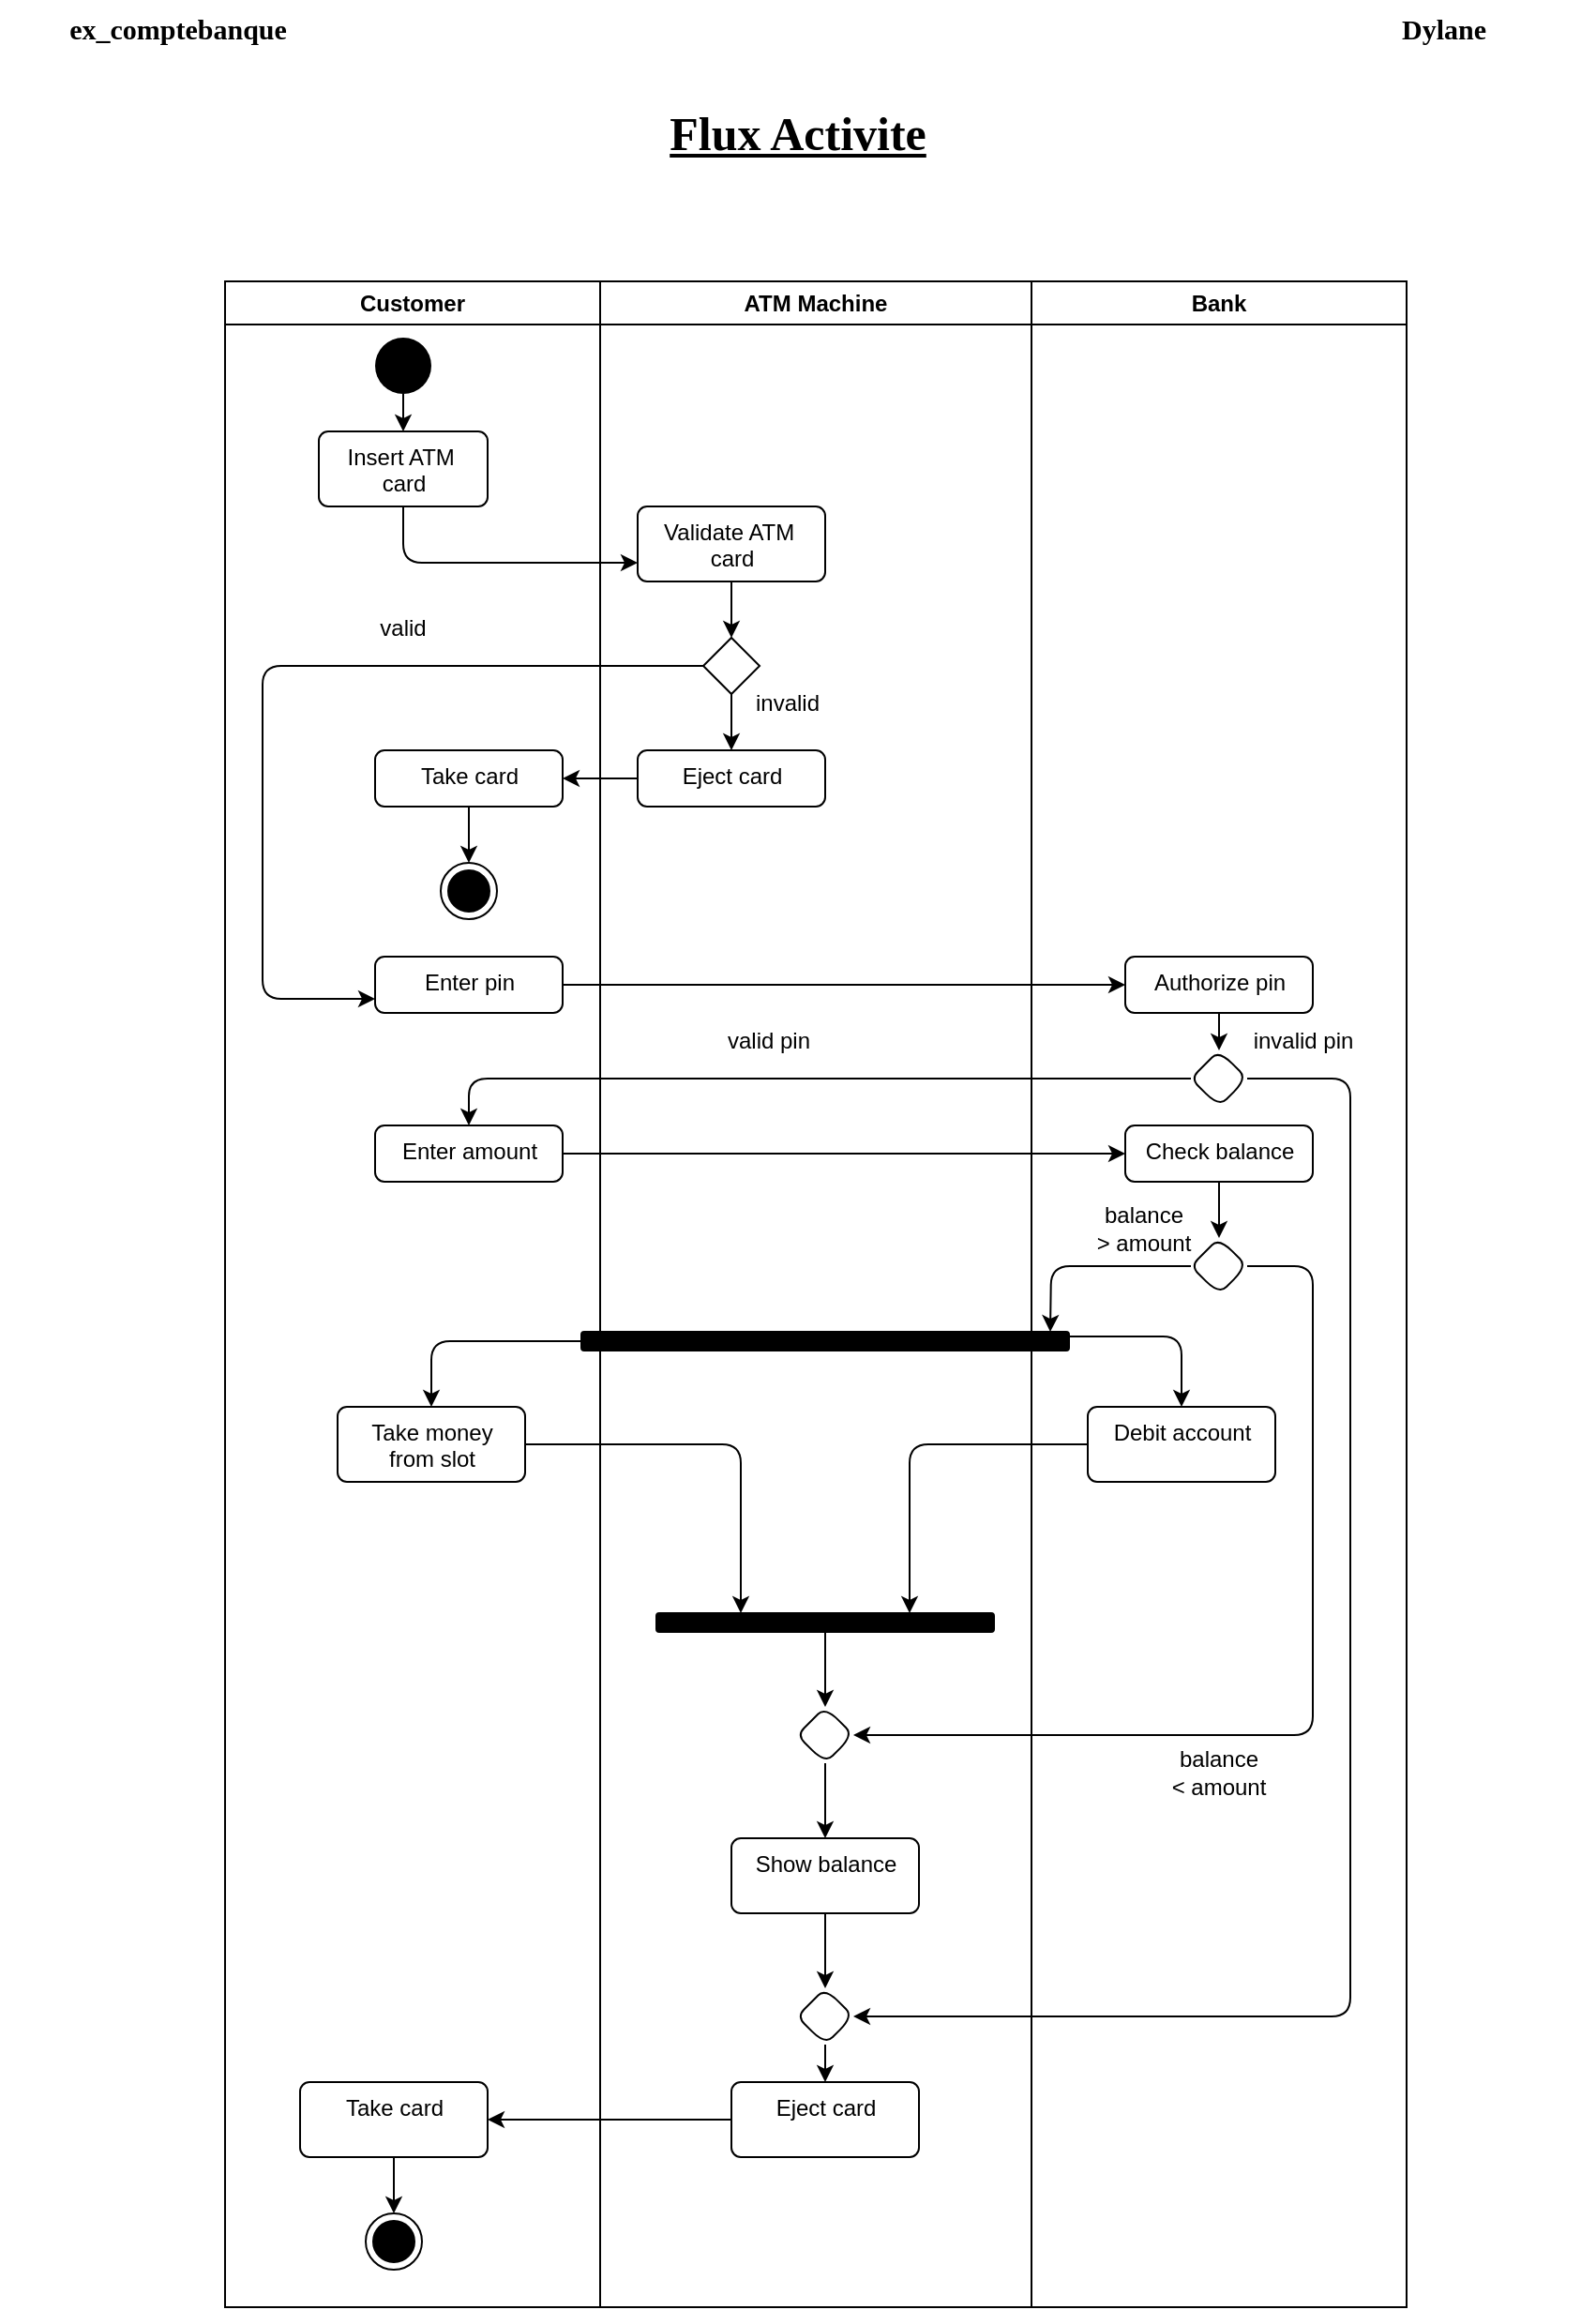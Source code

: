 <mxfile version="26.0.5">
  <diagram name="Page-1" id="e7e014a7-5840-1c2e-5031-d8a46d1fe8dd">
    <mxGraphModel dx="1750" dy="870" grid="1" gridSize="10" guides="1" tooltips="1" connect="1" arrows="1" fold="1" page="1" pageScale="1" pageWidth="850" pageHeight="1400" background="none" math="0" shadow="0">
      <root>
        <mxCell id="0" />
        <mxCell id="1" parent="0" />
        <mxCell id="MgF6TbrkRn9kK3VLW54Z-41" value="Customer" style="swimlane;whiteSpace=wrap;html=1;rounded=0;movable=1;resizable=1;rotatable=1;deletable=1;editable=1;locked=0;connectable=1;" vertex="1" parent="1">
          <mxGeometry x="120" y="160" width="200" height="1080" as="geometry" />
        </mxCell>
        <mxCell id="MgF6TbrkRn9kK3VLW54Z-88" style="edgeStyle=orthogonalEdgeStyle;orthogonalLoop=1;jettySize=auto;html=1;exitX=0.5;exitY=1;exitDx=0;exitDy=0;entryX=0.5;entryY=0;entryDx=0;entryDy=0;" edge="1" parent="MgF6TbrkRn9kK3VLW54Z-41" source="MgF6TbrkRn9kK3VLW54Z-47" target="MgF6TbrkRn9kK3VLW54Z-48">
          <mxGeometry relative="1" as="geometry" />
        </mxCell>
        <mxCell id="MgF6TbrkRn9kK3VLW54Z-47" value="" style="ellipse;fillColor=#000000;strokeColor=none;rounded=0;" vertex="1" parent="MgF6TbrkRn9kK3VLW54Z-41">
          <mxGeometry x="80" y="30" width="30" height="30" as="geometry" />
        </mxCell>
        <mxCell id="MgF6TbrkRn9kK3VLW54Z-48" value="Insert ATM&amp;nbsp;&lt;div&gt;card&lt;/div&gt;" style="html=1;align=center;verticalAlign=top;rounded=1;absoluteArcSize=1;arcSize=10;dashed=0;" vertex="1" parent="MgF6TbrkRn9kK3VLW54Z-41">
          <mxGeometry x="50" y="80" width="90" height="40" as="geometry" />
        </mxCell>
        <mxCell id="MgF6TbrkRn9kK3VLW54Z-64" style="edgeStyle=orthogonalEdgeStyle;orthogonalLoop=1;jettySize=auto;html=1;exitX=0.5;exitY=1;exitDx=0;exitDy=0;entryX=0.5;entryY=0;entryDx=0;entryDy=0;" edge="1" parent="MgF6TbrkRn9kK3VLW54Z-41" source="MgF6TbrkRn9kK3VLW54Z-59" target="MgF6TbrkRn9kK3VLW54Z-62">
          <mxGeometry relative="1" as="geometry" />
        </mxCell>
        <mxCell id="MgF6TbrkRn9kK3VLW54Z-59" value="Take card" style="html=1;align=center;verticalAlign=top;rounded=1;absoluteArcSize=1;arcSize=10;dashed=0;" vertex="1" parent="MgF6TbrkRn9kK3VLW54Z-41">
          <mxGeometry x="80" y="250" width="100" height="30" as="geometry" />
        </mxCell>
        <mxCell id="MgF6TbrkRn9kK3VLW54Z-62" value="" style="ellipse;html=1;shape=endState;fillColor=#000000;strokeColor=#000000;" vertex="1" parent="MgF6TbrkRn9kK3VLW54Z-41">
          <mxGeometry x="115" y="310" width="30" height="30" as="geometry" />
        </mxCell>
        <mxCell id="MgF6TbrkRn9kK3VLW54Z-65" value="Enter pin" style="html=1;align=center;verticalAlign=top;rounded=1;absoluteArcSize=1;arcSize=10;dashed=0;" vertex="1" parent="MgF6TbrkRn9kK3VLW54Z-41">
          <mxGeometry x="80" y="360" width="100" height="30" as="geometry" />
        </mxCell>
        <mxCell id="MgF6TbrkRn9kK3VLW54Z-72" value="Enter amount" style="html=1;align=center;verticalAlign=top;rounded=1;absoluteArcSize=1;arcSize=10;dashed=0;" vertex="1" parent="MgF6TbrkRn9kK3VLW54Z-41">
          <mxGeometry x="80" y="450" width="100" height="30" as="geometry" />
        </mxCell>
        <mxCell id="MgF6TbrkRn9kK3VLW54Z-90" value="valid" style="text;html=1;align=center;verticalAlign=middle;whiteSpace=wrap;rounded=0;" vertex="1" parent="MgF6TbrkRn9kK3VLW54Z-41">
          <mxGeometry x="65" y="170" width="60" height="30" as="geometry" />
        </mxCell>
        <mxCell id="MgF6TbrkRn9kK3VLW54Z-98" value="Take money&lt;div&gt;from slot&lt;/div&gt;&lt;div&gt;&lt;br&gt;&lt;/div&gt;" style="html=1;align=center;verticalAlign=top;rounded=1;absoluteArcSize=1;arcSize=10;dashed=0;" vertex="1" parent="MgF6TbrkRn9kK3VLW54Z-41">
          <mxGeometry x="60" y="600" width="100" height="40" as="geometry" />
        </mxCell>
        <mxCell id="MgF6TbrkRn9kK3VLW54Z-119" style="edgeStyle=orthogonalEdgeStyle;orthogonalLoop=1;jettySize=auto;html=1;exitX=0.5;exitY=1;exitDx=0;exitDy=0;entryX=0.5;entryY=0;entryDx=0;entryDy=0;" edge="1" parent="MgF6TbrkRn9kK3VLW54Z-41" source="MgF6TbrkRn9kK3VLW54Z-117" target="MgF6TbrkRn9kK3VLW54Z-118">
          <mxGeometry relative="1" as="geometry" />
        </mxCell>
        <mxCell id="MgF6TbrkRn9kK3VLW54Z-117" value="&lt;div&gt;Take card&lt;/div&gt;" style="html=1;align=center;verticalAlign=top;rounded=1;absoluteArcSize=1;arcSize=10;fillStyle=auto;" vertex="1" parent="MgF6TbrkRn9kK3VLW54Z-41">
          <mxGeometry x="40" y="960" width="100" height="40" as="geometry" />
        </mxCell>
        <mxCell id="MgF6TbrkRn9kK3VLW54Z-118" value="" style="ellipse;html=1;shape=endState;fillColor=#000000;strokeColor=#000000;" vertex="1" parent="MgF6TbrkRn9kK3VLW54Z-41">
          <mxGeometry x="75" y="1030" width="30" height="30" as="geometry" />
        </mxCell>
        <mxCell id="MgF6TbrkRn9kK3VLW54Z-44" value="Flux Activite" style="text;html=1;align=center;verticalAlign=middle;whiteSpace=wrap;rounded=0;fontStyle=5;fontSize=25;fontFamily=Verdana;" vertex="1" parent="1">
          <mxGeometry x="308" y="51" width="235" height="60" as="geometry" />
        </mxCell>
        <mxCell id="MgF6TbrkRn9kK3VLW54Z-45" value="Bank" style="swimlane;whiteSpace=wrap;html=1;rounded=0;" vertex="1" parent="1">
          <mxGeometry x="550" y="160" width="200" height="1080" as="geometry" />
        </mxCell>
        <mxCell id="MgF6TbrkRn9kK3VLW54Z-71" style="edgeStyle=orthogonalEdgeStyle;orthogonalLoop=1;jettySize=auto;html=1;exitX=0.5;exitY=1;exitDx=0;exitDy=0;entryX=0.5;entryY=0;entryDx=0;entryDy=0;" edge="1" parent="MgF6TbrkRn9kK3VLW54Z-45" source="MgF6TbrkRn9kK3VLW54Z-67" target="MgF6TbrkRn9kK3VLW54Z-69">
          <mxGeometry relative="1" as="geometry" />
        </mxCell>
        <mxCell id="MgF6TbrkRn9kK3VLW54Z-67" value="Authorize pin" style="html=1;align=center;verticalAlign=top;rounded=1;absoluteArcSize=1;arcSize=10;dashed=0;" vertex="1" parent="MgF6TbrkRn9kK3VLW54Z-45">
          <mxGeometry x="50" y="360" width="100" height="30" as="geometry" />
        </mxCell>
        <mxCell id="MgF6TbrkRn9kK3VLW54Z-69" value="" style="rhombus;whiteSpace=wrap;html=1;rounded=1;" vertex="1" parent="MgF6TbrkRn9kK3VLW54Z-45">
          <mxGeometry x="85" y="410" width="30" height="30" as="geometry" />
        </mxCell>
        <mxCell id="MgF6TbrkRn9kK3VLW54Z-77" style="edgeStyle=orthogonalEdgeStyle;orthogonalLoop=1;jettySize=auto;html=1;exitX=0.5;exitY=1;exitDx=0;exitDy=0;entryX=0.5;entryY=0;entryDx=0;entryDy=0;" edge="1" parent="MgF6TbrkRn9kK3VLW54Z-45" source="MgF6TbrkRn9kK3VLW54Z-74" target="MgF6TbrkRn9kK3VLW54Z-76">
          <mxGeometry relative="1" as="geometry" />
        </mxCell>
        <mxCell id="MgF6TbrkRn9kK3VLW54Z-74" value="Check balance" style="html=1;align=center;verticalAlign=top;rounded=1;absoluteArcSize=1;arcSize=10;dashed=0;" vertex="1" parent="MgF6TbrkRn9kK3VLW54Z-45">
          <mxGeometry x="50" y="450" width="100" height="30" as="geometry" />
        </mxCell>
        <mxCell id="MgF6TbrkRn9kK3VLW54Z-95" style="edgeStyle=orthogonalEdgeStyle;orthogonalLoop=1;jettySize=auto;html=1;exitX=0;exitY=0.5;exitDx=0;exitDy=0;" edge="1" parent="MgF6TbrkRn9kK3VLW54Z-45" source="MgF6TbrkRn9kK3VLW54Z-76">
          <mxGeometry relative="1" as="geometry">
            <mxPoint x="10" y="560" as="targetPoint" />
          </mxGeometry>
        </mxCell>
        <mxCell id="MgF6TbrkRn9kK3VLW54Z-76" value="" style="rhombus;whiteSpace=wrap;html=1;rounded=1;" vertex="1" parent="MgF6TbrkRn9kK3VLW54Z-45">
          <mxGeometry x="85" y="510" width="30" height="30" as="geometry" />
        </mxCell>
        <mxCell id="MgF6TbrkRn9kK3VLW54Z-103" style="edgeStyle=orthogonalEdgeStyle;orthogonalLoop=1;jettySize=auto;html=1;exitX=1;exitY=0.25;exitDx=0;exitDy=0;entryX=0.5;entryY=0;entryDx=0;entryDy=0;" edge="1" parent="MgF6TbrkRn9kK3VLW54Z-45" source="MgF6TbrkRn9kK3VLW54Z-92" target="MgF6TbrkRn9kK3VLW54Z-99">
          <mxGeometry relative="1" as="geometry" />
        </mxCell>
        <mxCell id="MgF6TbrkRn9kK3VLW54Z-92" value="" style="whiteSpace=wrap;html=1;rounded=1;shadow=0;comic=0;labelBackgroundColor=none;strokeWidth=1;fillColor=#000000;fontFamily=Verdana;fontSize=12;align=center;rotation=0;" vertex="1" parent="MgF6TbrkRn9kK3VLW54Z-45">
          <mxGeometry x="-240" y="560" width="260" height="10" as="geometry" />
        </mxCell>
        <mxCell id="MgF6TbrkRn9kK3VLW54Z-99" value="&lt;div&gt;Debit account&lt;/div&gt;" style="html=1;align=center;verticalAlign=top;rounded=1;absoluteArcSize=1;arcSize=10;fillStyle=auto;" vertex="1" parent="MgF6TbrkRn9kK3VLW54Z-45">
          <mxGeometry x="30" y="600" width="100" height="40" as="geometry" />
        </mxCell>
        <mxCell id="MgF6TbrkRn9kK3VLW54Z-122" value="balance&lt;div&gt;&amp;lt; amount&lt;/div&gt;" style="text;html=1;align=center;verticalAlign=middle;whiteSpace=wrap;rounded=0;" vertex="1" parent="MgF6TbrkRn9kK3VLW54Z-45">
          <mxGeometry x="70" y="780" width="60" height="30" as="geometry" />
        </mxCell>
        <mxCell id="MgF6TbrkRn9kK3VLW54Z-123" value="balance&lt;div&gt;&amp;gt; amount&lt;/div&gt;" style="text;html=1;align=center;verticalAlign=middle;whiteSpace=wrap;rounded=0;" vertex="1" parent="MgF6TbrkRn9kK3VLW54Z-45">
          <mxGeometry x="30" y="490" width="60" height="30" as="geometry" />
        </mxCell>
        <mxCell id="MgF6TbrkRn9kK3VLW54Z-125" value="invalid pin" style="text;html=1;align=center;verticalAlign=middle;whiteSpace=wrap;rounded=0;" vertex="1" parent="MgF6TbrkRn9kK3VLW54Z-45">
          <mxGeometry x="115" y="390" width="60" height="30" as="geometry" />
        </mxCell>
        <mxCell id="MgF6TbrkRn9kK3VLW54Z-46" value="ATM Machine" style="swimlane;whiteSpace=wrap;html=1;startSize=23;rounded=0;" vertex="1" parent="1">
          <mxGeometry x="320" y="160" width="230" height="1080" as="geometry" />
        </mxCell>
        <mxCell id="MgF6TbrkRn9kK3VLW54Z-55" style="edgeStyle=orthogonalEdgeStyle;orthogonalLoop=1;jettySize=auto;html=1;exitX=0.5;exitY=1;exitDx=0;exitDy=0;entryX=0.5;entryY=0;entryDx=0;entryDy=0;" edge="1" parent="MgF6TbrkRn9kK3VLW54Z-46" source="MgF6TbrkRn9kK3VLW54Z-49" target="MgF6TbrkRn9kK3VLW54Z-51">
          <mxGeometry relative="1" as="geometry" />
        </mxCell>
        <mxCell id="MgF6TbrkRn9kK3VLW54Z-49" value="Validate ATM&amp;nbsp;&lt;div&gt;card&lt;/div&gt;" style="html=1;align=center;verticalAlign=top;rounded=1;absoluteArcSize=1;arcSize=10;dashed=0;" vertex="1" parent="MgF6TbrkRn9kK3VLW54Z-46">
          <mxGeometry x="20" y="120" width="100" height="40" as="geometry" />
        </mxCell>
        <mxCell id="MgF6TbrkRn9kK3VLW54Z-56" style="edgeStyle=orthogonalEdgeStyle;orthogonalLoop=1;jettySize=auto;html=1;exitX=0.5;exitY=1;exitDx=0;exitDy=0;" edge="1" parent="MgF6TbrkRn9kK3VLW54Z-46" source="MgF6TbrkRn9kK3VLW54Z-51">
          <mxGeometry relative="1" as="geometry">
            <mxPoint x="69.692" y="220.308" as="targetPoint" />
          </mxGeometry>
        </mxCell>
        <mxCell id="MgF6TbrkRn9kK3VLW54Z-58" style="edgeStyle=orthogonalEdgeStyle;orthogonalLoop=1;jettySize=auto;html=1;exitX=0.5;exitY=1;exitDx=0;exitDy=0;" edge="1" parent="MgF6TbrkRn9kK3VLW54Z-46" source="MgF6TbrkRn9kK3VLW54Z-51" target="MgF6TbrkRn9kK3VLW54Z-52">
          <mxGeometry relative="1" as="geometry" />
        </mxCell>
        <mxCell id="MgF6TbrkRn9kK3VLW54Z-51" value="" style="rhombus;whiteSpace=wrap;html=1;rounded=0;" vertex="1" parent="MgF6TbrkRn9kK3VLW54Z-46">
          <mxGeometry x="55" y="190" width="30" height="30" as="geometry" />
        </mxCell>
        <mxCell id="MgF6TbrkRn9kK3VLW54Z-52" value="Eject card" style="html=1;align=center;verticalAlign=top;rounded=1;absoluteArcSize=1;arcSize=10;dashed=0;" vertex="1" parent="MgF6TbrkRn9kK3VLW54Z-46">
          <mxGeometry x="20" y="250" width="100" height="30" as="geometry" />
        </mxCell>
        <mxCell id="MgF6TbrkRn9kK3VLW54Z-89" value="invalid" style="text;html=1;align=center;verticalAlign=middle;whiteSpace=wrap;rounded=0;" vertex="1" parent="MgF6TbrkRn9kK3VLW54Z-46">
          <mxGeometry x="70" y="210" width="60" height="30" as="geometry" />
        </mxCell>
        <mxCell id="MgF6TbrkRn9kK3VLW54Z-108" style="edgeStyle=orthogonalEdgeStyle;orthogonalLoop=1;jettySize=auto;html=1;exitX=0.5;exitY=1;exitDx=0;exitDy=0;" edge="1" parent="MgF6TbrkRn9kK3VLW54Z-46" source="MgF6TbrkRn9kK3VLW54Z-94" target="MgF6TbrkRn9kK3VLW54Z-106">
          <mxGeometry relative="1" as="geometry" />
        </mxCell>
        <mxCell id="MgF6TbrkRn9kK3VLW54Z-94" value="" style="whiteSpace=wrap;html=1;rounded=1;shadow=0;comic=0;labelBackgroundColor=none;strokeWidth=1;fillColor=#000000;fontFamily=Verdana;fontSize=12;align=center;rotation=0;" vertex="1" parent="MgF6TbrkRn9kK3VLW54Z-46">
          <mxGeometry x="30" y="710" width="180" height="10" as="geometry" />
        </mxCell>
        <mxCell id="MgF6TbrkRn9kK3VLW54Z-111" style="edgeStyle=orthogonalEdgeStyle;orthogonalLoop=1;jettySize=auto;html=1;exitX=0.5;exitY=1;exitDx=0;exitDy=0;entryX=0.5;entryY=0;entryDx=0;entryDy=0;" edge="1" parent="MgF6TbrkRn9kK3VLW54Z-46" source="MgF6TbrkRn9kK3VLW54Z-106" target="MgF6TbrkRn9kK3VLW54Z-110">
          <mxGeometry relative="1" as="geometry" />
        </mxCell>
        <mxCell id="MgF6TbrkRn9kK3VLW54Z-106" value="" style="rhombus;whiteSpace=wrap;html=1;rounded=1;" vertex="1" parent="MgF6TbrkRn9kK3VLW54Z-46">
          <mxGeometry x="105" y="760" width="30" height="30" as="geometry" />
        </mxCell>
        <mxCell id="MgF6TbrkRn9kK3VLW54Z-113" style="edgeStyle=orthogonalEdgeStyle;orthogonalLoop=1;jettySize=auto;html=1;exitX=0.5;exitY=1;exitDx=0;exitDy=0;entryX=0.5;entryY=0;entryDx=0;entryDy=0;" edge="1" parent="MgF6TbrkRn9kK3VLW54Z-46" source="MgF6TbrkRn9kK3VLW54Z-110" target="MgF6TbrkRn9kK3VLW54Z-112">
          <mxGeometry relative="1" as="geometry" />
        </mxCell>
        <mxCell id="MgF6TbrkRn9kK3VLW54Z-110" value="&lt;div&gt;Show balance&lt;/div&gt;" style="html=1;align=center;verticalAlign=top;rounded=1;absoluteArcSize=1;arcSize=10;fillStyle=auto;" vertex="1" parent="MgF6TbrkRn9kK3VLW54Z-46">
          <mxGeometry x="70" y="830" width="100" height="40" as="geometry" />
        </mxCell>
        <mxCell id="MgF6TbrkRn9kK3VLW54Z-116" style="edgeStyle=orthogonalEdgeStyle;orthogonalLoop=1;jettySize=auto;html=1;exitX=0.5;exitY=1;exitDx=0;exitDy=0;entryX=0.5;entryY=0;entryDx=0;entryDy=0;" edge="1" parent="MgF6TbrkRn9kK3VLW54Z-46" source="MgF6TbrkRn9kK3VLW54Z-112" target="MgF6TbrkRn9kK3VLW54Z-115">
          <mxGeometry relative="1" as="geometry" />
        </mxCell>
        <mxCell id="MgF6TbrkRn9kK3VLW54Z-112" value="" style="rhombus;whiteSpace=wrap;html=1;rounded=1;" vertex="1" parent="MgF6TbrkRn9kK3VLW54Z-46">
          <mxGeometry x="105" y="910" width="30" height="30" as="geometry" />
        </mxCell>
        <mxCell id="MgF6TbrkRn9kK3VLW54Z-115" value="&lt;div&gt;Eject card&lt;/div&gt;" style="html=1;align=center;verticalAlign=top;rounded=1;absoluteArcSize=1;arcSize=10;fillStyle=auto;" vertex="1" parent="MgF6TbrkRn9kK3VLW54Z-46">
          <mxGeometry x="70" y="960" width="100" height="40" as="geometry" />
        </mxCell>
        <mxCell id="MgF6TbrkRn9kK3VLW54Z-126" value="valid pin" style="text;html=1;align=center;verticalAlign=middle;whiteSpace=wrap;rounded=0;" vertex="1" parent="MgF6TbrkRn9kK3VLW54Z-46">
          <mxGeometry x="60" y="390" width="60" height="30" as="geometry" />
        </mxCell>
        <mxCell id="MgF6TbrkRn9kK3VLW54Z-61" style="edgeStyle=orthogonalEdgeStyle;orthogonalLoop=1;jettySize=auto;html=1;exitX=0;exitY=0.5;exitDx=0;exitDy=0;entryX=1;entryY=0.5;entryDx=0;entryDy=0;" edge="1" parent="1" source="MgF6TbrkRn9kK3VLW54Z-52" target="MgF6TbrkRn9kK3VLW54Z-59">
          <mxGeometry relative="1" as="geometry" />
        </mxCell>
        <mxCell id="MgF6TbrkRn9kK3VLW54Z-66" style="edgeStyle=orthogonalEdgeStyle;orthogonalLoop=1;jettySize=auto;html=1;exitX=0;exitY=0.5;exitDx=0;exitDy=0;entryX=0;entryY=0.75;entryDx=0;entryDy=0;" edge="1" parent="1" source="MgF6TbrkRn9kK3VLW54Z-51" target="MgF6TbrkRn9kK3VLW54Z-65">
          <mxGeometry relative="1" as="geometry">
            <Array as="points">
              <mxPoint x="140" y="365" />
              <mxPoint x="140" y="543" />
            </Array>
          </mxGeometry>
        </mxCell>
        <mxCell id="MgF6TbrkRn9kK3VLW54Z-68" style="edgeStyle=orthogonalEdgeStyle;orthogonalLoop=1;jettySize=auto;html=1;exitX=1;exitY=0.5;exitDx=0;exitDy=0;" edge="1" parent="1" source="MgF6TbrkRn9kK3VLW54Z-65" target="MgF6TbrkRn9kK3VLW54Z-67">
          <mxGeometry relative="1" as="geometry" />
        </mxCell>
        <mxCell id="MgF6TbrkRn9kK3VLW54Z-73" style="edgeStyle=orthogonalEdgeStyle;orthogonalLoop=1;jettySize=auto;html=1;exitX=0;exitY=0.5;exitDx=0;exitDy=0;" edge="1" parent="1" source="MgF6TbrkRn9kK3VLW54Z-69" target="MgF6TbrkRn9kK3VLW54Z-72">
          <mxGeometry relative="1" as="geometry" />
        </mxCell>
        <mxCell id="MgF6TbrkRn9kK3VLW54Z-75" style="edgeStyle=orthogonalEdgeStyle;orthogonalLoop=1;jettySize=auto;html=1;exitX=1;exitY=0.5;exitDx=0;exitDy=0;" edge="1" parent="1" source="MgF6TbrkRn9kK3VLW54Z-72" target="MgF6TbrkRn9kK3VLW54Z-74">
          <mxGeometry relative="1" as="geometry" />
        </mxCell>
        <mxCell id="MgF6TbrkRn9kK3VLW54Z-79" style="edgeStyle=orthogonalEdgeStyle;orthogonalLoop=1;jettySize=auto;html=1;exitX=0.5;exitY=1;exitDx=0;exitDy=0;entryX=0;entryY=0.75;entryDx=0;entryDy=0;" edge="1" parent="1" source="MgF6TbrkRn9kK3VLW54Z-48" target="MgF6TbrkRn9kK3VLW54Z-49">
          <mxGeometry relative="1" as="geometry" />
        </mxCell>
        <mxCell id="MgF6TbrkRn9kK3VLW54Z-102" style="edgeStyle=orthogonalEdgeStyle;orthogonalLoop=1;jettySize=auto;html=1;exitX=0;exitY=0.5;exitDx=0;exitDy=0;entryX=0.5;entryY=0;entryDx=0;entryDy=0;" edge="1" parent="1" source="MgF6TbrkRn9kK3VLW54Z-92" target="MgF6TbrkRn9kK3VLW54Z-98">
          <mxGeometry relative="1" as="geometry" />
        </mxCell>
        <mxCell id="MgF6TbrkRn9kK3VLW54Z-104" style="edgeStyle=orthogonalEdgeStyle;orthogonalLoop=1;jettySize=auto;html=1;exitX=1;exitY=0.5;exitDx=0;exitDy=0;entryX=0.25;entryY=0;entryDx=0;entryDy=0;" edge="1" parent="1" source="MgF6TbrkRn9kK3VLW54Z-98" target="MgF6TbrkRn9kK3VLW54Z-94">
          <mxGeometry relative="1" as="geometry" />
        </mxCell>
        <mxCell id="MgF6TbrkRn9kK3VLW54Z-105" style="edgeStyle=orthogonalEdgeStyle;orthogonalLoop=1;jettySize=auto;html=1;exitX=0;exitY=0.5;exitDx=0;exitDy=0;entryX=0.75;entryY=0;entryDx=0;entryDy=0;" edge="1" parent="1" source="MgF6TbrkRn9kK3VLW54Z-99" target="MgF6TbrkRn9kK3VLW54Z-94">
          <mxGeometry relative="1" as="geometry" />
        </mxCell>
        <mxCell id="MgF6TbrkRn9kK3VLW54Z-109" style="edgeStyle=orthogonalEdgeStyle;orthogonalLoop=1;jettySize=auto;html=1;exitX=1;exitY=0.5;exitDx=0;exitDy=0;entryX=1;entryY=0.5;entryDx=0;entryDy=0;" edge="1" parent="1" source="MgF6TbrkRn9kK3VLW54Z-76" target="MgF6TbrkRn9kK3VLW54Z-106">
          <mxGeometry relative="1" as="geometry">
            <Array as="points">
              <mxPoint x="700" y="685" />
              <mxPoint x="700" y="935" />
            </Array>
          </mxGeometry>
        </mxCell>
        <mxCell id="MgF6TbrkRn9kK3VLW54Z-120" style="edgeStyle=orthogonalEdgeStyle;orthogonalLoop=1;jettySize=auto;html=1;exitX=0;exitY=0.5;exitDx=0;exitDy=0;entryX=1;entryY=0.5;entryDx=0;entryDy=0;" edge="1" parent="1" source="MgF6TbrkRn9kK3VLW54Z-115" target="MgF6TbrkRn9kK3VLW54Z-117">
          <mxGeometry relative="1" as="geometry" />
        </mxCell>
        <mxCell id="MgF6TbrkRn9kK3VLW54Z-121" style="edgeStyle=orthogonalEdgeStyle;orthogonalLoop=1;jettySize=auto;html=1;exitX=1;exitY=0.5;exitDx=0;exitDy=0;entryX=1;entryY=0.5;entryDx=0;entryDy=0;" edge="1" parent="1" source="MgF6TbrkRn9kK3VLW54Z-69" target="MgF6TbrkRn9kK3VLW54Z-112">
          <mxGeometry relative="1" as="geometry">
            <Array as="points">
              <mxPoint x="720" y="585" />
              <mxPoint x="720" y="1085" />
            </Array>
          </mxGeometry>
        </mxCell>
        <mxCell id="MgF6TbrkRn9kK3VLW54Z-128" value="ex_comptebanque" style="text;html=1;align=center;verticalAlign=middle;whiteSpace=wrap;rounded=0;fontStyle=1;fontFamily=Verdana;fontSize=15;" vertex="1" parent="1">
          <mxGeometry y="10" width="190" height="30" as="geometry" />
        </mxCell>
        <mxCell id="MgF6TbrkRn9kK3VLW54Z-129" value="Dylane" style="text;html=1;align=center;verticalAlign=middle;whiteSpace=wrap;rounded=0;fontStyle=1;fontSize=15;fontFamily=Verdana;" vertex="1" parent="1">
          <mxGeometry x="690" y="10" width="160" height="30" as="geometry" />
        </mxCell>
      </root>
    </mxGraphModel>
  </diagram>
</mxfile>
